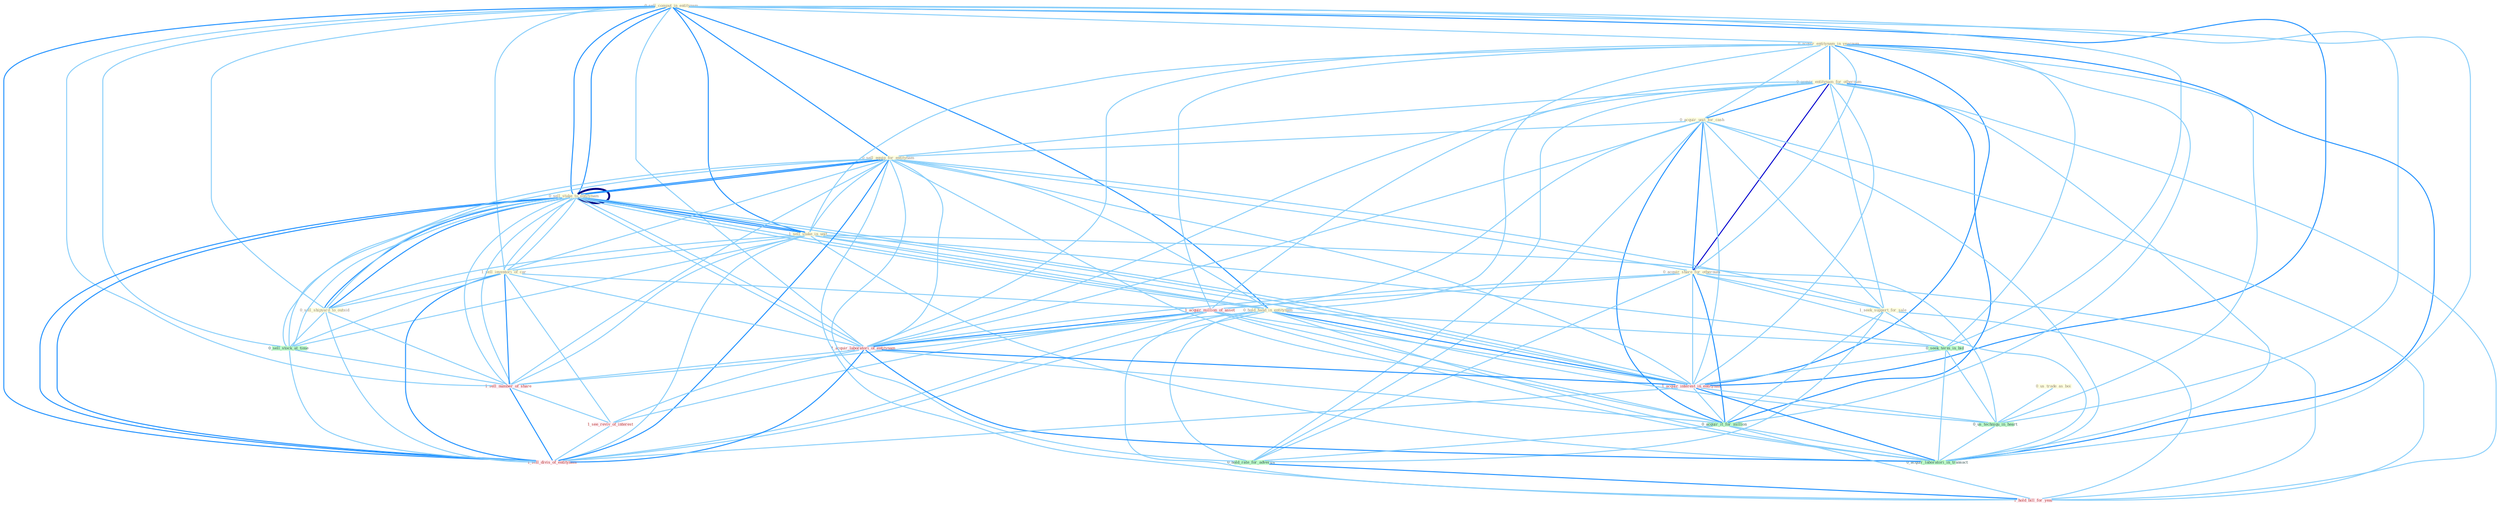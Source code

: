 Graph G{ 
    node
    [shape=polygon,style=filled,width=.5,height=.06,color="#BDFCC9",fixedsize=true,fontsize=4,
    fontcolor="#2f4f4f"];
    {node
    [color="#ffffe0", fontcolor="#8b7d6b"] "0_sell_comput_in_entitynam " "0_acquir_entitynam_in_yearnum " "0_sell_stake_to_entitynam " "0_acquir_entitynam_for_othernum " "1_sell_stake_in_unit " "0_acquir_unit_for_cash " "0_us_trade_as_boi " "0_sell_equip_for_entitynam " "0_acquir_share_for_othernum " "1_seek_support_for_sale " "0_hold_hand_in_entitynam " "1_sell_inventori_of_car " "0_sell_stake_to_entitynam " "0_sell_shipyard_to_outsid "}
{node [color="#fff0f5", fontcolor="#b22222"] "1_acquir_million_of_asset " "1_acquir_laboratori_of_entitynam " "1_acquir_interest_in_entitynam " "1_sell_number_of_share " "1_see_reviv_of_interest " "1_hold_bill_for_year " "1_sell_divis_of_entitynam "}
edge [color="#B0E2FF"];

	"0_sell_comput_in_entitynam " -- "0_acquir_entitynam_in_yearnum " [w="1", color="#87cefa" ];
	"0_sell_comput_in_entitynam " -- "0_sell_stake_to_entitynam " [w="2", color="#1e90ff" , len=0.8];
	"0_sell_comput_in_entitynam " -- "1_sell_stake_in_unit " [w="2", color="#1e90ff" , len=0.8];
	"0_sell_comput_in_entitynam " -- "0_sell_equip_for_entitynam " [w="2", color="#1e90ff" , len=0.8];
	"0_sell_comput_in_entitynam " -- "0_hold_hand_in_entitynam " [w="2", color="#1e90ff" , len=0.8];
	"0_sell_comput_in_entitynam " -- "1_sell_inventori_of_car " [w="1", color="#87cefa" ];
	"0_sell_comput_in_entitynam " -- "0_sell_stake_to_entitynam " [w="2", color="#1e90ff" , len=0.8];
	"0_sell_comput_in_entitynam " -- "0_sell_shipyard_to_outsid " [w="1", color="#87cefa" ];
	"0_sell_comput_in_entitynam " -- "1_acquir_laboratori_of_entitynam " [w="1", color="#87cefa" ];
	"0_sell_comput_in_entitynam " -- "0_seek_term_in_bid " [w="1", color="#87cefa" ];
	"0_sell_comput_in_entitynam " -- "1_acquir_interest_in_entitynam " [w="2", color="#1e90ff" , len=0.8];
	"0_sell_comput_in_entitynam " -- "0_us_techniqu_in_heart " [w="1", color="#87cefa" ];
	"0_sell_comput_in_entitynam " -- "0_acquir_laboratori_in_transact " [w="1", color="#87cefa" ];
	"0_sell_comput_in_entitynam " -- "0_sell_stock_at_time " [w="1", color="#87cefa" ];
	"0_sell_comput_in_entitynam " -- "1_sell_number_of_share " [w="1", color="#87cefa" ];
	"0_sell_comput_in_entitynam " -- "1_sell_divis_of_entitynam " [w="2", color="#1e90ff" , len=0.8];
	"0_acquir_entitynam_in_yearnum " -- "0_acquir_entitynam_for_othernum " [w="2", color="#1e90ff" , len=0.8];
	"0_acquir_entitynam_in_yearnum " -- "1_sell_stake_in_unit " [w="1", color="#87cefa" ];
	"0_acquir_entitynam_in_yearnum " -- "0_acquir_unit_for_cash " [w="1", color="#87cefa" ];
	"0_acquir_entitynam_in_yearnum " -- "0_acquir_share_for_othernum " [w="1", color="#87cefa" ];
	"0_acquir_entitynam_in_yearnum " -- "0_hold_hand_in_entitynam " [w="1", color="#87cefa" ];
	"0_acquir_entitynam_in_yearnum " -- "1_acquir_million_of_asset " [w="1", color="#87cefa" ];
	"0_acquir_entitynam_in_yearnum " -- "1_acquir_laboratori_of_entitynam " [w="1", color="#87cefa" ];
	"0_acquir_entitynam_in_yearnum " -- "0_seek_term_in_bid " [w="1", color="#87cefa" ];
	"0_acquir_entitynam_in_yearnum " -- "1_acquir_interest_in_entitynam " [w="2", color="#1e90ff" , len=0.8];
	"0_acquir_entitynam_in_yearnum " -- "0_us_techniqu_in_heart " [w="1", color="#87cefa" ];
	"0_acquir_entitynam_in_yearnum " -- "0_acquir_it_for_million " [w="1", color="#87cefa" ];
	"0_acquir_entitynam_in_yearnum " -- "0_acquir_laboratori_in_transact " [w="2", color="#1e90ff" , len=0.8];
	"0_sell_stake_to_entitynam " -- "1_sell_stake_in_unit " [w="2", color="#1e90ff" , len=0.8];
	"0_sell_stake_to_entitynam " -- "0_sell_equip_for_entitynam " [w="2", color="#1e90ff" , len=0.8];
	"0_sell_stake_to_entitynam " -- "0_hold_hand_in_entitynam " [w="1", color="#87cefa" ];
	"0_sell_stake_to_entitynam " -- "1_sell_inventori_of_car " [w="1", color="#87cefa" ];
	"0_sell_stake_to_entitynam " -- "0_sell_stake_to_entitynam " [w="4", style=bold, color="#000080", len=0.4];
	"0_sell_stake_to_entitynam " -- "0_sell_shipyard_to_outsid " [w="2", color="#1e90ff" , len=0.8];
	"0_sell_stake_to_entitynam " -- "1_acquir_laboratori_of_entitynam " [w="1", color="#87cefa" ];
	"0_sell_stake_to_entitynam " -- "1_acquir_interest_in_entitynam " [w="1", color="#87cefa" ];
	"0_sell_stake_to_entitynam " -- "0_sell_stock_at_time " [w="1", color="#87cefa" ];
	"0_sell_stake_to_entitynam " -- "1_sell_number_of_share " [w="1", color="#87cefa" ];
	"0_sell_stake_to_entitynam " -- "1_sell_divis_of_entitynam " [w="2", color="#1e90ff" , len=0.8];
	"0_acquir_entitynam_for_othernum " -- "0_acquir_unit_for_cash " [w="2", color="#1e90ff" , len=0.8];
	"0_acquir_entitynam_for_othernum " -- "0_sell_equip_for_entitynam " [w="1", color="#87cefa" ];
	"0_acquir_entitynam_for_othernum " -- "0_acquir_share_for_othernum " [w="3", color="#0000cd" , len=0.6];
	"0_acquir_entitynam_for_othernum " -- "1_seek_support_for_sale " [w="1", color="#87cefa" ];
	"0_acquir_entitynam_for_othernum " -- "1_acquir_million_of_asset " [w="1", color="#87cefa" ];
	"0_acquir_entitynam_for_othernum " -- "1_acquir_laboratori_of_entitynam " [w="1", color="#87cefa" ];
	"0_acquir_entitynam_for_othernum " -- "1_acquir_interest_in_entitynam " [w="1", color="#87cefa" ];
	"0_acquir_entitynam_for_othernum " -- "0_acquir_it_for_million " [w="2", color="#1e90ff" , len=0.8];
	"0_acquir_entitynam_for_othernum " -- "0_hold_rate_for_advertis " [w="1", color="#87cefa" ];
	"0_acquir_entitynam_for_othernum " -- "0_acquir_laboratori_in_transact " [w="1", color="#87cefa" ];
	"0_acquir_entitynam_for_othernum " -- "1_hold_bill_for_year " [w="1", color="#87cefa" ];
	"1_sell_stake_in_unit " -- "0_sell_equip_for_entitynam " [w="1", color="#87cefa" ];
	"1_sell_stake_in_unit " -- "0_hold_hand_in_entitynam " [w="1", color="#87cefa" ];
	"1_sell_stake_in_unit " -- "1_sell_inventori_of_car " [w="1", color="#87cefa" ];
	"1_sell_stake_in_unit " -- "0_sell_stake_to_entitynam " [w="2", color="#1e90ff" , len=0.8];
	"1_sell_stake_in_unit " -- "0_sell_shipyard_to_outsid " [w="1", color="#87cefa" ];
	"1_sell_stake_in_unit " -- "0_seek_term_in_bid " [w="1", color="#87cefa" ];
	"1_sell_stake_in_unit " -- "1_acquir_interest_in_entitynam " [w="1", color="#87cefa" ];
	"1_sell_stake_in_unit " -- "0_us_techniqu_in_heart " [w="1", color="#87cefa" ];
	"1_sell_stake_in_unit " -- "0_acquir_laboratori_in_transact " [w="1", color="#87cefa" ];
	"1_sell_stake_in_unit " -- "0_sell_stock_at_time " [w="1", color="#87cefa" ];
	"1_sell_stake_in_unit " -- "1_sell_number_of_share " [w="1", color="#87cefa" ];
	"1_sell_stake_in_unit " -- "1_sell_divis_of_entitynam " [w="1", color="#87cefa" ];
	"0_acquir_unit_for_cash " -- "0_sell_equip_for_entitynam " [w="1", color="#87cefa" ];
	"0_acquir_unit_for_cash " -- "0_acquir_share_for_othernum " [w="2", color="#1e90ff" , len=0.8];
	"0_acquir_unit_for_cash " -- "1_seek_support_for_sale " [w="1", color="#87cefa" ];
	"0_acquir_unit_for_cash " -- "1_acquir_million_of_asset " [w="1", color="#87cefa" ];
	"0_acquir_unit_for_cash " -- "1_acquir_laboratori_of_entitynam " [w="1", color="#87cefa" ];
	"0_acquir_unit_for_cash " -- "1_acquir_interest_in_entitynam " [w="1", color="#87cefa" ];
	"0_acquir_unit_for_cash " -- "0_acquir_it_for_million " [w="2", color="#1e90ff" , len=0.8];
	"0_acquir_unit_for_cash " -- "0_hold_rate_for_advertis " [w="1", color="#87cefa" ];
	"0_acquir_unit_for_cash " -- "0_acquir_laboratori_in_transact " [w="1", color="#87cefa" ];
	"0_acquir_unit_for_cash " -- "1_hold_bill_for_year " [w="1", color="#87cefa" ];
	"0_us_trade_as_boi " -- "0_us_techniqu_in_heart " [w="1", color="#87cefa" ];
	"0_sell_equip_for_entitynam " -- "0_acquir_share_for_othernum " [w="1", color="#87cefa" ];
	"0_sell_equip_for_entitynam " -- "1_seek_support_for_sale " [w="1", color="#87cefa" ];
	"0_sell_equip_for_entitynam " -- "0_hold_hand_in_entitynam " [w="1", color="#87cefa" ];
	"0_sell_equip_for_entitynam " -- "1_sell_inventori_of_car " [w="1", color="#87cefa" ];
	"0_sell_equip_for_entitynam " -- "0_sell_stake_to_entitynam " [w="2", color="#1e90ff" , len=0.8];
	"0_sell_equip_for_entitynam " -- "0_sell_shipyard_to_outsid " [w="1", color="#87cefa" ];
	"0_sell_equip_for_entitynam " -- "1_acquir_laboratori_of_entitynam " [w="1", color="#87cefa" ];
	"0_sell_equip_for_entitynam " -- "1_acquir_interest_in_entitynam " [w="1", color="#87cefa" ];
	"0_sell_equip_for_entitynam " -- "0_acquir_it_for_million " [w="1", color="#87cefa" ];
	"0_sell_equip_for_entitynam " -- "0_hold_rate_for_advertis " [w="1", color="#87cefa" ];
	"0_sell_equip_for_entitynam " -- "0_sell_stock_at_time " [w="1", color="#87cefa" ];
	"0_sell_equip_for_entitynam " -- "1_sell_number_of_share " [w="1", color="#87cefa" ];
	"0_sell_equip_for_entitynam " -- "1_hold_bill_for_year " [w="1", color="#87cefa" ];
	"0_sell_equip_for_entitynam " -- "1_sell_divis_of_entitynam " [w="2", color="#1e90ff" , len=0.8];
	"0_acquir_share_for_othernum " -- "1_seek_support_for_sale " [w="1", color="#87cefa" ];
	"0_acquir_share_for_othernum " -- "1_acquir_million_of_asset " [w="1", color="#87cefa" ];
	"0_acquir_share_for_othernum " -- "1_acquir_laboratori_of_entitynam " [w="1", color="#87cefa" ];
	"0_acquir_share_for_othernum " -- "1_acquir_interest_in_entitynam " [w="1", color="#87cefa" ];
	"0_acquir_share_for_othernum " -- "0_acquir_it_for_million " [w="2", color="#1e90ff" , len=0.8];
	"0_acquir_share_for_othernum " -- "0_hold_rate_for_advertis " [w="1", color="#87cefa" ];
	"0_acquir_share_for_othernum " -- "0_acquir_laboratori_in_transact " [w="1", color="#87cefa" ];
	"0_acquir_share_for_othernum " -- "1_hold_bill_for_year " [w="1", color="#87cefa" ];
	"1_seek_support_for_sale " -- "0_seek_term_in_bid " [w="1", color="#87cefa" ];
	"1_seek_support_for_sale " -- "0_acquir_it_for_million " [w="1", color="#87cefa" ];
	"1_seek_support_for_sale " -- "0_hold_rate_for_advertis " [w="1", color="#87cefa" ];
	"1_seek_support_for_sale " -- "1_hold_bill_for_year " [w="1", color="#87cefa" ];
	"0_hold_hand_in_entitynam " -- "0_sell_stake_to_entitynam " [w="1", color="#87cefa" ];
	"0_hold_hand_in_entitynam " -- "1_acquir_laboratori_of_entitynam " [w="1", color="#87cefa" ];
	"0_hold_hand_in_entitynam " -- "0_seek_term_in_bid " [w="1", color="#87cefa" ];
	"0_hold_hand_in_entitynam " -- "1_acquir_interest_in_entitynam " [w="2", color="#1e90ff" , len=0.8];
	"0_hold_hand_in_entitynam " -- "0_us_techniqu_in_heart " [w="1", color="#87cefa" ];
	"0_hold_hand_in_entitynam " -- "0_hold_rate_for_advertis " [w="1", color="#87cefa" ];
	"0_hold_hand_in_entitynam " -- "0_acquir_laboratori_in_transact " [w="1", color="#87cefa" ];
	"0_hold_hand_in_entitynam " -- "1_hold_bill_for_year " [w="1", color="#87cefa" ];
	"0_hold_hand_in_entitynam " -- "1_sell_divis_of_entitynam " [w="1", color="#87cefa" ];
	"1_sell_inventori_of_car " -- "0_sell_stake_to_entitynam " [w="1", color="#87cefa" ];
	"1_sell_inventori_of_car " -- "0_sell_shipyard_to_outsid " [w="1", color="#87cefa" ];
	"1_sell_inventori_of_car " -- "1_acquir_million_of_asset " [w="1", color="#87cefa" ];
	"1_sell_inventori_of_car " -- "1_acquir_laboratori_of_entitynam " [w="1", color="#87cefa" ];
	"1_sell_inventori_of_car " -- "0_sell_stock_at_time " [w="1", color="#87cefa" ];
	"1_sell_inventori_of_car " -- "1_sell_number_of_share " [w="2", color="#1e90ff" , len=0.8];
	"1_sell_inventori_of_car " -- "1_see_reviv_of_interest " [w="1", color="#87cefa" ];
	"1_sell_inventori_of_car " -- "1_sell_divis_of_entitynam " [w="2", color="#1e90ff" , len=0.8];
	"0_sell_stake_to_entitynam " -- "0_sell_shipyard_to_outsid " [w="2", color="#1e90ff" , len=0.8];
	"0_sell_stake_to_entitynam " -- "1_acquir_laboratori_of_entitynam " [w="1", color="#87cefa" ];
	"0_sell_stake_to_entitynam " -- "1_acquir_interest_in_entitynam " [w="1", color="#87cefa" ];
	"0_sell_stake_to_entitynam " -- "0_sell_stock_at_time " [w="1", color="#87cefa" ];
	"0_sell_stake_to_entitynam " -- "1_sell_number_of_share " [w="1", color="#87cefa" ];
	"0_sell_stake_to_entitynam " -- "1_sell_divis_of_entitynam " [w="2", color="#1e90ff" , len=0.8];
	"0_sell_shipyard_to_outsid " -- "0_sell_stock_at_time " [w="1", color="#87cefa" ];
	"0_sell_shipyard_to_outsid " -- "1_sell_number_of_share " [w="1", color="#87cefa" ];
	"0_sell_shipyard_to_outsid " -- "1_sell_divis_of_entitynam " [w="1", color="#87cefa" ];
	"1_acquir_million_of_asset " -- "1_acquir_laboratori_of_entitynam " [w="2", color="#1e90ff" , len=0.8];
	"1_acquir_million_of_asset " -- "1_acquir_interest_in_entitynam " [w="1", color="#87cefa" ];
	"1_acquir_million_of_asset " -- "0_acquir_it_for_million " [w="1", color="#87cefa" ];
	"1_acquir_million_of_asset " -- "0_acquir_laboratori_in_transact " [w="1", color="#87cefa" ];
	"1_acquir_million_of_asset " -- "1_sell_number_of_share " [w="1", color="#87cefa" ];
	"1_acquir_million_of_asset " -- "1_see_reviv_of_interest " [w="1", color="#87cefa" ];
	"1_acquir_million_of_asset " -- "1_sell_divis_of_entitynam " [w="1", color="#87cefa" ];
	"1_acquir_laboratori_of_entitynam " -- "1_acquir_interest_in_entitynam " [w="2", color="#1e90ff" , len=0.8];
	"1_acquir_laboratori_of_entitynam " -- "0_acquir_it_for_million " [w="1", color="#87cefa" ];
	"1_acquir_laboratori_of_entitynam " -- "0_acquir_laboratori_in_transact " [w="2", color="#1e90ff" , len=0.8];
	"1_acquir_laboratori_of_entitynam " -- "1_sell_number_of_share " [w="1", color="#87cefa" ];
	"1_acquir_laboratori_of_entitynam " -- "1_see_reviv_of_interest " [w="1", color="#87cefa" ];
	"1_acquir_laboratori_of_entitynam " -- "1_sell_divis_of_entitynam " [w="2", color="#1e90ff" , len=0.8];
	"0_seek_term_in_bid " -- "1_acquir_interest_in_entitynam " [w="1", color="#87cefa" ];
	"0_seek_term_in_bid " -- "0_us_techniqu_in_heart " [w="1", color="#87cefa" ];
	"0_seek_term_in_bid " -- "0_acquir_laboratori_in_transact " [w="1", color="#87cefa" ];
	"1_acquir_interest_in_entitynam " -- "0_us_techniqu_in_heart " [w="1", color="#87cefa" ];
	"1_acquir_interest_in_entitynam " -- "0_acquir_it_for_million " [w="1", color="#87cefa" ];
	"1_acquir_interest_in_entitynam " -- "0_acquir_laboratori_in_transact " [w="2", color="#1e90ff" , len=0.8];
	"1_acquir_interest_in_entitynam " -- "1_sell_divis_of_entitynam " [w="1", color="#87cefa" ];
	"0_us_techniqu_in_heart " -- "0_acquir_laboratori_in_transact " [w="1", color="#87cefa" ];
	"0_acquir_it_for_million " -- "0_hold_rate_for_advertis " [w="1", color="#87cefa" ];
	"0_acquir_it_for_million " -- "0_acquir_laboratori_in_transact " [w="1", color="#87cefa" ];
	"0_acquir_it_for_million " -- "1_hold_bill_for_year " [w="1", color="#87cefa" ];
	"0_hold_rate_for_advertis " -- "1_hold_bill_for_year " [w="2", color="#1e90ff" , len=0.8];
	"0_sell_stock_at_time " -- "1_sell_number_of_share " [w="1", color="#87cefa" ];
	"0_sell_stock_at_time " -- "1_sell_divis_of_entitynam " [w="1", color="#87cefa" ];
	"1_sell_number_of_share " -- "1_see_reviv_of_interest " [w="1", color="#87cefa" ];
	"1_sell_number_of_share " -- "1_sell_divis_of_entitynam " [w="2", color="#1e90ff" , len=0.8];
	"1_see_reviv_of_interest " -- "1_sell_divis_of_entitynam " [w="1", color="#87cefa" ];
}